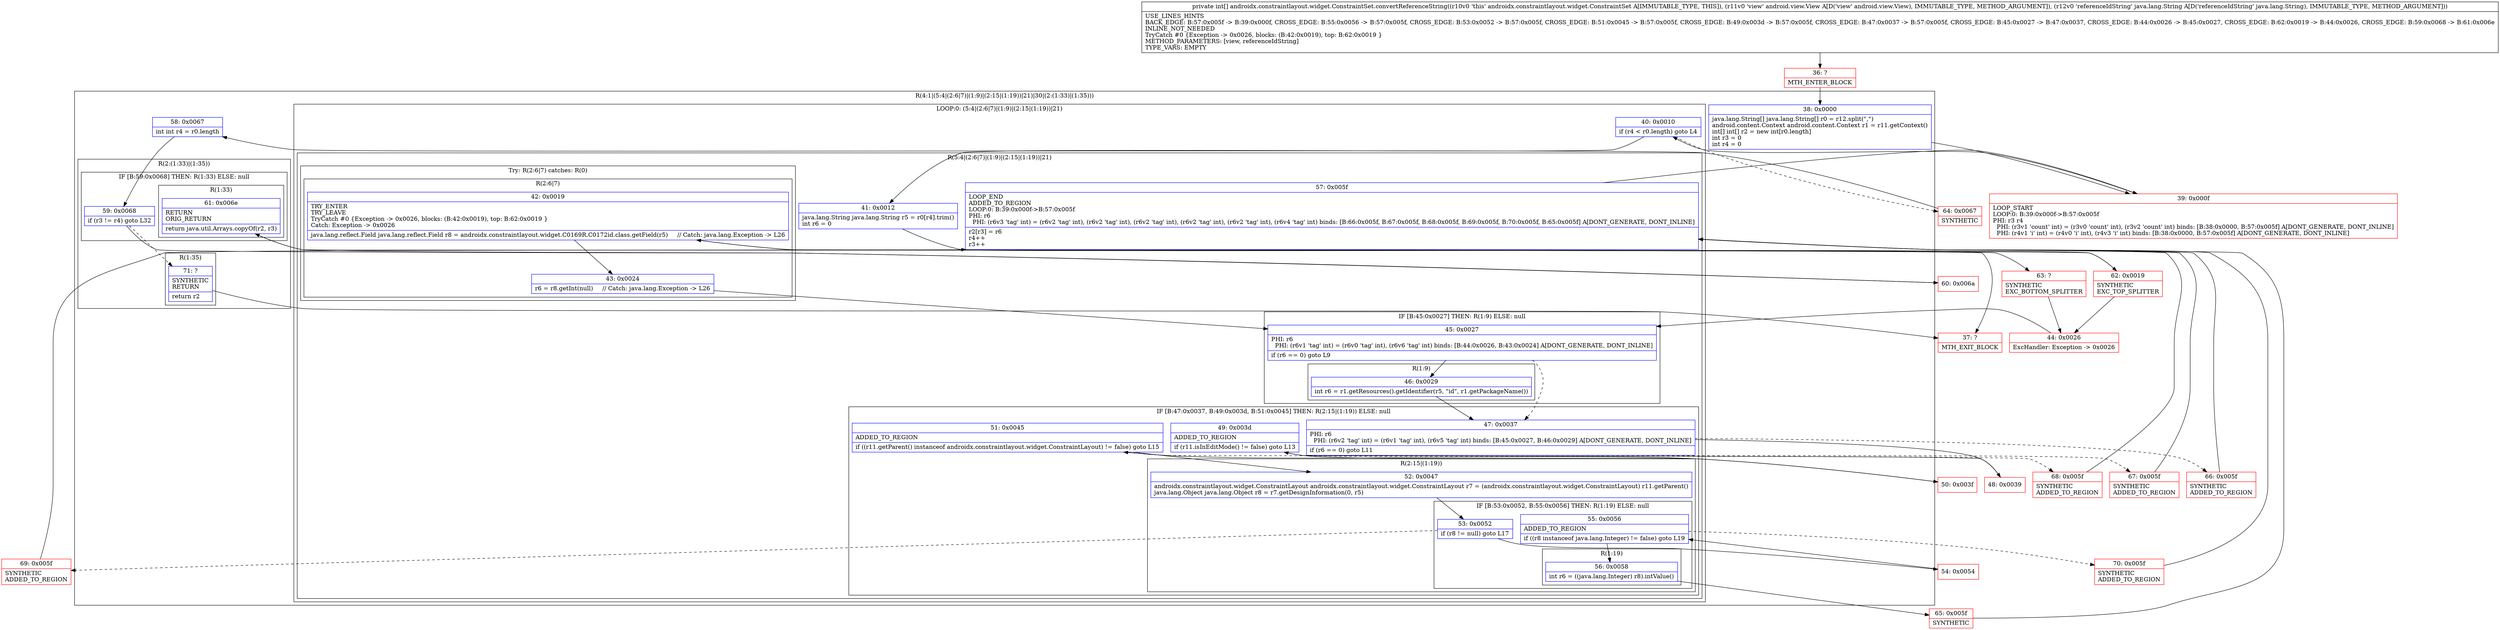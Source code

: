 digraph "CFG forandroidx.constraintlayout.widget.ConstraintSet.convertReferenceString(Landroid\/view\/View;Ljava\/lang\/String;)[I" {
subgraph cluster_Region_261324717 {
label = "R(4:1|(5:4|(2:6|7)|(1:9)|(2:15|(1:19))|21)|30|(2:(1:33)|(1:35)))";
node [shape=record,color=blue];
Node_38 [shape=record,label="{38\:\ 0x0000|java.lang.String[] java.lang.String[] r0 = r12.split(\",\")\landroid.content.Context android.content.Context r1 = r11.getContext()\lint[] int[] r2 = new int[r0.length]\lint r3 = 0\lint r4 = 0\l}"];
subgraph cluster_LoopRegion_1055575537 {
label = "LOOP:0: (5:4|(2:6|7)|(1:9)|(2:15|(1:19))|21)";
node [shape=record,color=blue];
Node_40 [shape=record,label="{40\:\ 0x0010|if (r4 \< r0.length) goto L4\l}"];
subgraph cluster_Region_348576850 {
label = "R(5:4|(2:6|7)|(1:9)|(2:15|(1:19))|21)";
node [shape=record,color=blue];
Node_41 [shape=record,label="{41\:\ 0x0012|java.lang.String java.lang.String r5 = r0[r4].trim()\lint r6 = 0\l}"];
subgraph cluster_TryCatchRegion_2393185 {
label = "Try: R(2:6|7) catches: R(0)";
node [shape=record,color=blue];
subgraph cluster_Region_2060907747 {
label = "R(2:6|7)";
node [shape=record,color=blue];
Node_42 [shape=record,label="{42\:\ 0x0019|TRY_ENTER\lTRY_LEAVE\lTryCatch #0 \{Exception \-\> 0x0026, blocks: (B:42:0x0019), top: B:62:0x0019 \}\lCatch: Exception \-\> 0x0026\l|java.lang.reflect.Field java.lang.reflect.Field r8 = androidx.constraintlayout.widget.C0169R.C0172id.class.getField(r5)     \/\/ Catch: java.lang.Exception \-\> L26\l}"];
Node_43 [shape=record,label="{43\:\ 0x0024|r6 = r8.getInt(null)     \/\/ Catch: java.lang.Exception \-\> L26\l}"];
}
subgraph cluster_Region_937818700 {
label = "R(0) | ExcHandler: Exception \-\> 0x0026\l";
node [shape=record,color=blue];
}
}
subgraph cluster_IfRegion_213838686 {
label = "IF [B:45:0x0027] THEN: R(1:9) ELSE: null";
node [shape=record,color=blue];
Node_45 [shape=record,label="{45\:\ 0x0027|PHI: r6 \l  PHI: (r6v1 'tag' int) = (r6v0 'tag' int), (r6v6 'tag' int) binds: [B:44:0x0026, B:43:0x0024] A[DONT_GENERATE, DONT_INLINE]\l|if (r6 == 0) goto L9\l}"];
subgraph cluster_Region_83135732 {
label = "R(1:9)";
node [shape=record,color=blue];
Node_46 [shape=record,label="{46\:\ 0x0029|int r6 = r1.getResources().getIdentifier(r5, \"id\", r1.getPackageName())\l}"];
}
}
subgraph cluster_IfRegion_1099065286 {
label = "IF [B:47:0x0037, B:49:0x003d, B:51:0x0045] THEN: R(2:15|(1:19)) ELSE: null";
node [shape=record,color=blue];
Node_47 [shape=record,label="{47\:\ 0x0037|PHI: r6 \l  PHI: (r6v2 'tag' int) = (r6v1 'tag' int), (r6v5 'tag' int) binds: [B:45:0x0027, B:46:0x0029] A[DONT_GENERATE, DONT_INLINE]\l|if (r6 == 0) goto L11\l}"];
Node_49 [shape=record,label="{49\:\ 0x003d|ADDED_TO_REGION\l|if (r11.isInEditMode() != false) goto L13\l}"];
Node_51 [shape=record,label="{51\:\ 0x0045|ADDED_TO_REGION\l|if ((r11.getParent() instanceof androidx.constraintlayout.widget.ConstraintLayout) != false) goto L15\l}"];
subgraph cluster_Region_496053772 {
label = "R(2:15|(1:19))";
node [shape=record,color=blue];
Node_52 [shape=record,label="{52\:\ 0x0047|androidx.constraintlayout.widget.ConstraintLayout androidx.constraintlayout.widget.ConstraintLayout r7 = (androidx.constraintlayout.widget.ConstraintLayout) r11.getParent()\ljava.lang.Object java.lang.Object r8 = r7.getDesignInformation(0, r5)\l}"];
subgraph cluster_IfRegion_1442304180 {
label = "IF [B:53:0x0052, B:55:0x0056] THEN: R(1:19) ELSE: null";
node [shape=record,color=blue];
Node_53 [shape=record,label="{53\:\ 0x0052|if (r8 != null) goto L17\l}"];
Node_55 [shape=record,label="{55\:\ 0x0056|ADDED_TO_REGION\l|if ((r8 instanceof java.lang.Integer) != false) goto L19\l}"];
subgraph cluster_Region_2091444820 {
label = "R(1:19)";
node [shape=record,color=blue];
Node_56 [shape=record,label="{56\:\ 0x0058|int r6 = ((java.lang.Integer) r8).intValue()\l}"];
}
}
}
}
Node_57 [shape=record,label="{57\:\ 0x005f|LOOP_END\lADDED_TO_REGION\lLOOP:0: B:39:0x000f\-\>B:57:0x005f\lPHI: r6 \l  PHI: (r6v3 'tag' int) = (r6v2 'tag' int), (r6v2 'tag' int), (r6v2 'tag' int), (r6v2 'tag' int), (r6v2 'tag' int), (r6v4 'tag' int) binds: [B:66:0x005f, B:67:0x005f, B:68:0x005f, B:69:0x005f, B:70:0x005f, B:65:0x005f] A[DONT_GENERATE, DONT_INLINE]\l|r2[r3] = r6\lr4++\lr3++\l}"];
}
}
Node_58 [shape=record,label="{58\:\ 0x0067|int int r4 = r0.length\l}"];
subgraph cluster_Region_888628435 {
label = "R(2:(1:33)|(1:35))";
node [shape=record,color=blue];
subgraph cluster_IfRegion_1516589175 {
label = "IF [B:59:0x0068] THEN: R(1:33) ELSE: null";
node [shape=record,color=blue];
Node_59 [shape=record,label="{59\:\ 0x0068|if (r3 != r4) goto L32\l}"];
subgraph cluster_Region_277800400 {
label = "R(1:33)";
node [shape=record,color=blue];
Node_61 [shape=record,label="{61\:\ 0x006e|RETURN\lORIG_RETURN\l|return java.util.Arrays.copyOf(r2, r3)\l}"];
}
}
subgraph cluster_Region_2028156789 {
label = "R(1:35)";
node [shape=record,color=blue];
Node_71 [shape=record,label="{71\:\ ?|SYNTHETIC\lRETURN\l|return r2\l}"];
}
}
}
subgraph cluster_Region_937818700 {
label = "R(0) | ExcHandler: Exception \-\> 0x0026\l";
node [shape=record,color=blue];
}
Node_36 [shape=record,color=red,label="{36\:\ ?|MTH_ENTER_BLOCK\l}"];
Node_39 [shape=record,color=red,label="{39\:\ 0x000f|LOOP_START\lLOOP:0: B:39:0x000f\-\>B:57:0x005f\lPHI: r3 r4 \l  PHI: (r3v1 'count' int) = (r3v0 'count' int), (r3v2 'count' int) binds: [B:38:0x0000, B:57:0x005f] A[DONT_GENERATE, DONT_INLINE]\l  PHI: (r4v1 'i' int) = (r4v0 'i' int), (r4v3 'i' int) binds: [B:38:0x0000, B:57:0x005f] A[DONT_GENERATE, DONT_INLINE]\l}"];
Node_62 [shape=record,color=red,label="{62\:\ 0x0019|SYNTHETIC\lEXC_TOP_SPLITTER\l}"];
Node_48 [shape=record,color=red,label="{48\:\ 0x0039}"];
Node_50 [shape=record,color=red,label="{50\:\ 0x003f}"];
Node_54 [shape=record,color=red,label="{54\:\ 0x0054}"];
Node_65 [shape=record,color=red,label="{65\:\ 0x005f|SYNTHETIC\l}"];
Node_70 [shape=record,color=red,label="{70\:\ 0x005f|SYNTHETIC\lADDED_TO_REGION\l}"];
Node_69 [shape=record,color=red,label="{69\:\ 0x005f|SYNTHETIC\lADDED_TO_REGION\l}"];
Node_68 [shape=record,color=red,label="{68\:\ 0x005f|SYNTHETIC\lADDED_TO_REGION\l}"];
Node_67 [shape=record,color=red,label="{67\:\ 0x005f|SYNTHETIC\lADDED_TO_REGION\l}"];
Node_66 [shape=record,color=red,label="{66\:\ 0x005f|SYNTHETIC\lADDED_TO_REGION\l}"];
Node_63 [shape=record,color=red,label="{63\:\ ?|SYNTHETIC\lEXC_BOTTOM_SPLITTER\l}"];
Node_44 [shape=record,color=red,label="{44\:\ 0x0026|ExcHandler: Exception \-\> 0x0026\l}"];
Node_64 [shape=record,color=red,label="{64\:\ 0x0067|SYNTHETIC\l}"];
Node_60 [shape=record,color=red,label="{60\:\ 0x006a}"];
Node_37 [shape=record,color=red,label="{37\:\ ?|MTH_EXIT_BLOCK\l}"];
MethodNode[shape=record,label="{private int[] androidx.constraintlayout.widget.ConstraintSet.convertReferenceString((r10v0 'this' androidx.constraintlayout.widget.ConstraintSet A[IMMUTABLE_TYPE, THIS]), (r11v0 'view' android.view.View A[D('view' android.view.View), IMMUTABLE_TYPE, METHOD_ARGUMENT]), (r12v0 'referenceIdString' java.lang.String A[D('referenceIdString' java.lang.String), IMMUTABLE_TYPE, METHOD_ARGUMENT]))  | USE_LINES_HINTS\lBACK_EDGE: B:57:0x005f \-\> B:39:0x000f, CROSS_EDGE: B:55:0x0056 \-\> B:57:0x005f, CROSS_EDGE: B:53:0x0052 \-\> B:57:0x005f, CROSS_EDGE: B:51:0x0045 \-\> B:57:0x005f, CROSS_EDGE: B:49:0x003d \-\> B:57:0x005f, CROSS_EDGE: B:47:0x0037 \-\> B:57:0x005f, CROSS_EDGE: B:45:0x0027 \-\> B:47:0x0037, CROSS_EDGE: B:44:0x0026 \-\> B:45:0x0027, CROSS_EDGE: B:62:0x0019 \-\> B:44:0x0026, CROSS_EDGE: B:59:0x0068 \-\> B:61:0x006e\lINLINE_NOT_NEEDED\lTryCatch #0 \{Exception \-\> 0x0026, blocks: (B:42:0x0019), top: B:62:0x0019 \}\lMETHOD_PARAMETERS: [view, referenceIdString]\lTYPE_VARS: EMPTY\l}"];
MethodNode -> Node_36;Node_38 -> Node_39;
Node_40 -> Node_41;
Node_40 -> Node_64[style=dashed];
Node_41 -> Node_62;
Node_42 -> Node_43;
Node_42 -> Node_63;
Node_43 -> Node_45;
Node_45 -> Node_46;
Node_45 -> Node_47[style=dashed];
Node_46 -> Node_47;
Node_47 -> Node_48;
Node_47 -> Node_66[style=dashed];
Node_49 -> Node_50;
Node_49 -> Node_67[style=dashed];
Node_51 -> Node_52;
Node_51 -> Node_68[style=dashed];
Node_52 -> Node_53;
Node_53 -> Node_54;
Node_53 -> Node_69[style=dashed];
Node_55 -> Node_56;
Node_55 -> Node_70[style=dashed];
Node_56 -> Node_65;
Node_57 -> Node_39;
Node_58 -> Node_59;
Node_59 -> Node_60;
Node_59 -> Node_71[style=dashed];
Node_61 -> Node_37;
Node_71 -> Node_37;
Node_36 -> Node_38;
Node_39 -> Node_40;
Node_62 -> Node_42;
Node_62 -> Node_44;
Node_48 -> Node_49;
Node_50 -> Node_51;
Node_54 -> Node_55;
Node_65 -> Node_57;
Node_70 -> Node_57;
Node_69 -> Node_57;
Node_68 -> Node_57;
Node_67 -> Node_57;
Node_66 -> Node_57;
Node_63 -> Node_44;
Node_44 -> Node_45;
Node_64 -> Node_58;
Node_60 -> Node_61;
}

